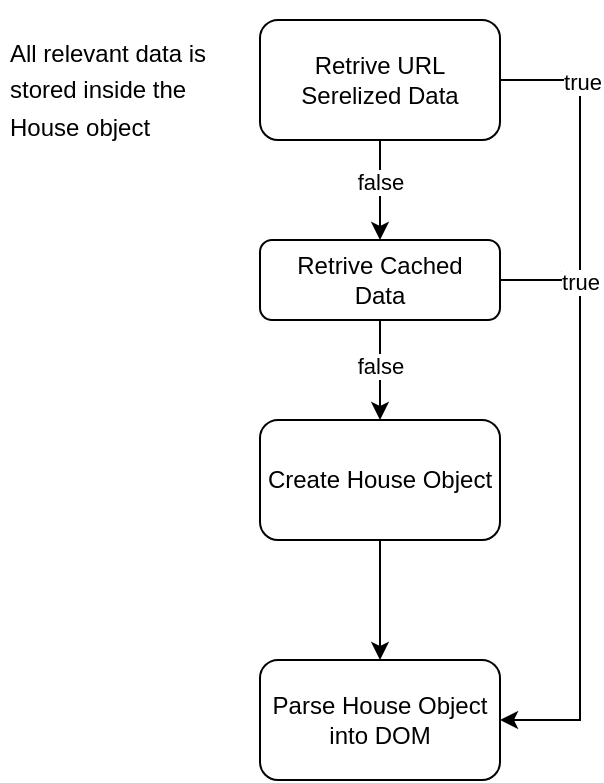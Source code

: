 <mxfile version="22.0.3" type="device">
  <diagram id="C5RBs43oDa-KdzZeNtuy" name="Page-1">
    <mxGraphModel dx="650" dy="1570" grid="1" gridSize="10" guides="1" tooltips="1" connect="1" arrows="1" fold="1" page="1" pageScale="1" pageWidth="827" pageHeight="1169" math="0" shadow="0">
      <root>
        <mxCell id="WIyWlLk6GJQsqaUBKTNV-0" />
        <mxCell id="WIyWlLk6GJQsqaUBKTNV-1" parent="WIyWlLk6GJQsqaUBKTNV-0" />
        <mxCell id="hiT5ATvNtP7MLlKVlQ-h-18" value="" style="edgeStyle=orthogonalEdgeStyle;rounded=0;orthogonalLoop=1;jettySize=auto;html=1;" edge="1" parent="WIyWlLk6GJQsqaUBKTNV-1" source="WIyWlLk6GJQsqaUBKTNV-3" target="hiT5ATvNtP7MLlKVlQ-h-17">
          <mxGeometry relative="1" as="geometry" />
        </mxCell>
        <mxCell id="hiT5ATvNtP7MLlKVlQ-h-19" value="false" style="edgeLabel;html=1;align=center;verticalAlign=middle;resizable=0;points=[];" vertex="1" connectable="0" parent="hiT5ATvNtP7MLlKVlQ-h-18">
          <mxGeometry x="0.249" relative="1" as="geometry">
            <mxPoint y="-8" as="offset" />
          </mxGeometry>
        </mxCell>
        <mxCell id="hiT5ATvNtP7MLlKVlQ-h-29" style="edgeStyle=orthogonalEdgeStyle;rounded=0;orthogonalLoop=1;jettySize=auto;html=1;" edge="1" parent="WIyWlLk6GJQsqaUBKTNV-1" source="WIyWlLk6GJQsqaUBKTNV-3">
          <mxGeometry relative="1" as="geometry">
            <mxPoint x="340" y="-150" as="targetPoint" />
          </mxGeometry>
        </mxCell>
        <mxCell id="WIyWlLk6GJQsqaUBKTNV-3" value="Retrive Cached &lt;br&gt;Data" style="rounded=1;whiteSpace=wrap;html=1;fontSize=12;glass=0;strokeWidth=1;shadow=0;" parent="WIyWlLk6GJQsqaUBKTNV-1" vertex="1">
          <mxGeometry x="180" y="-170" width="120" height="40" as="geometry" />
        </mxCell>
        <mxCell id="hiT5ATvNtP7MLlKVlQ-h-21" value="" style="edgeStyle=orthogonalEdgeStyle;rounded=0;orthogonalLoop=1;jettySize=auto;html=1;entryX=1;entryY=0.5;entryDx=0;entryDy=0;" edge="1" parent="WIyWlLk6GJQsqaUBKTNV-1" source="hiT5ATvNtP7MLlKVlQ-h-12" target="hiT5ATvNtP7MLlKVlQ-h-20">
          <mxGeometry relative="1" as="geometry">
            <Array as="points">
              <mxPoint x="340" y="-250" />
              <mxPoint x="340" y="70" />
            </Array>
          </mxGeometry>
        </mxCell>
        <mxCell id="hiT5ATvNtP7MLlKVlQ-h-30" value="true&lt;br&gt;" style="edgeLabel;html=1;align=center;verticalAlign=middle;resizable=0;points=[];" vertex="1" connectable="0" parent="hiT5ATvNtP7MLlKVlQ-h-21">
          <mxGeometry x="-0.297" relative="1" as="geometry">
            <mxPoint as="offset" />
          </mxGeometry>
        </mxCell>
        <mxCell id="hiT5ATvNtP7MLlKVlQ-h-32" value="true" style="edgeLabel;html=1;align=center;verticalAlign=middle;resizable=0;points=[];" vertex="1" connectable="0" parent="hiT5ATvNtP7MLlKVlQ-h-21">
          <mxGeometry x="-0.795" y="1" relative="1" as="geometry">
            <mxPoint as="offset" />
          </mxGeometry>
        </mxCell>
        <mxCell id="hiT5ATvNtP7MLlKVlQ-h-12" value="Retrive URL Serelized Data" style="rounded=1;whiteSpace=wrap;html=1;" vertex="1" parent="WIyWlLk6GJQsqaUBKTNV-1">
          <mxGeometry x="180" y="-280" width="120" height="60" as="geometry" />
        </mxCell>
        <mxCell id="hiT5ATvNtP7MLlKVlQ-h-13" value="" style="endArrow=classic;html=1;rounded=0;exitX=0.5;exitY=1;exitDx=0;exitDy=0;entryX=0.5;entryY=0;entryDx=0;entryDy=0;" edge="1" parent="WIyWlLk6GJQsqaUBKTNV-1" source="hiT5ATvNtP7MLlKVlQ-h-12" target="WIyWlLk6GJQsqaUBKTNV-3">
          <mxGeometry width="50" height="50" relative="1" as="geometry">
            <mxPoint x="210" y="-110" as="sourcePoint" />
            <mxPoint x="260" y="-160" as="targetPoint" />
          </mxGeometry>
        </mxCell>
        <mxCell id="hiT5ATvNtP7MLlKVlQ-h-14" value="false" style="edgeLabel;html=1;align=center;verticalAlign=middle;resizable=0;points=[];" vertex="1" connectable="0" parent="hiT5ATvNtP7MLlKVlQ-h-13">
          <mxGeometry x="0.027" y="-3" relative="1" as="geometry">
            <mxPoint x="3" y="-5" as="offset" />
          </mxGeometry>
        </mxCell>
        <mxCell id="hiT5ATvNtP7MLlKVlQ-h-16" value="&lt;h1 style=&quot;line-height: 60%;&quot;&gt;&lt;span style=&quot;background-color: initial; font-size: 12px; font-weight: normal;&quot;&gt;All relevant data is stored inside the House object&lt;/span&gt;&lt;br&gt;&lt;/h1&gt;" style="text;html=1;strokeColor=none;fillColor=none;spacing=5;spacingTop=-20;whiteSpace=wrap;overflow=hidden;rounded=0;" vertex="1" parent="WIyWlLk6GJQsqaUBKTNV-1">
          <mxGeometry x="50" y="-280" width="130" height="120" as="geometry" />
        </mxCell>
        <mxCell id="hiT5ATvNtP7MLlKVlQ-h-27" value="" style="edgeStyle=orthogonalEdgeStyle;rounded=0;orthogonalLoop=1;jettySize=auto;html=1;entryX=0.5;entryY=0;entryDx=0;entryDy=0;exitX=0.5;exitY=1;exitDx=0;exitDy=0;" edge="1" parent="WIyWlLk6GJQsqaUBKTNV-1" source="hiT5ATvNtP7MLlKVlQ-h-17" target="hiT5ATvNtP7MLlKVlQ-h-20">
          <mxGeometry relative="1" as="geometry">
            <mxPoint x="440" y="-110" as="targetPoint" />
          </mxGeometry>
        </mxCell>
        <mxCell id="hiT5ATvNtP7MLlKVlQ-h-17" value="Create House Object" style="whiteSpace=wrap;html=1;rounded=1;glass=0;strokeWidth=1;shadow=0;" vertex="1" parent="WIyWlLk6GJQsqaUBKTNV-1">
          <mxGeometry x="180" y="-80" width="120" height="60" as="geometry" />
        </mxCell>
        <mxCell id="hiT5ATvNtP7MLlKVlQ-h-20" value="&lt;div style=&quot;&quot;&gt;&lt;span style=&quot;background-color: initial;&quot;&gt;Parse House Object into DOM&lt;/span&gt;&lt;/div&gt;" style="whiteSpace=wrap;html=1;rounded=1;align=center;" vertex="1" parent="WIyWlLk6GJQsqaUBKTNV-1">
          <mxGeometry x="180" y="40" width="120" height="60" as="geometry" />
        </mxCell>
      </root>
    </mxGraphModel>
  </diagram>
</mxfile>

